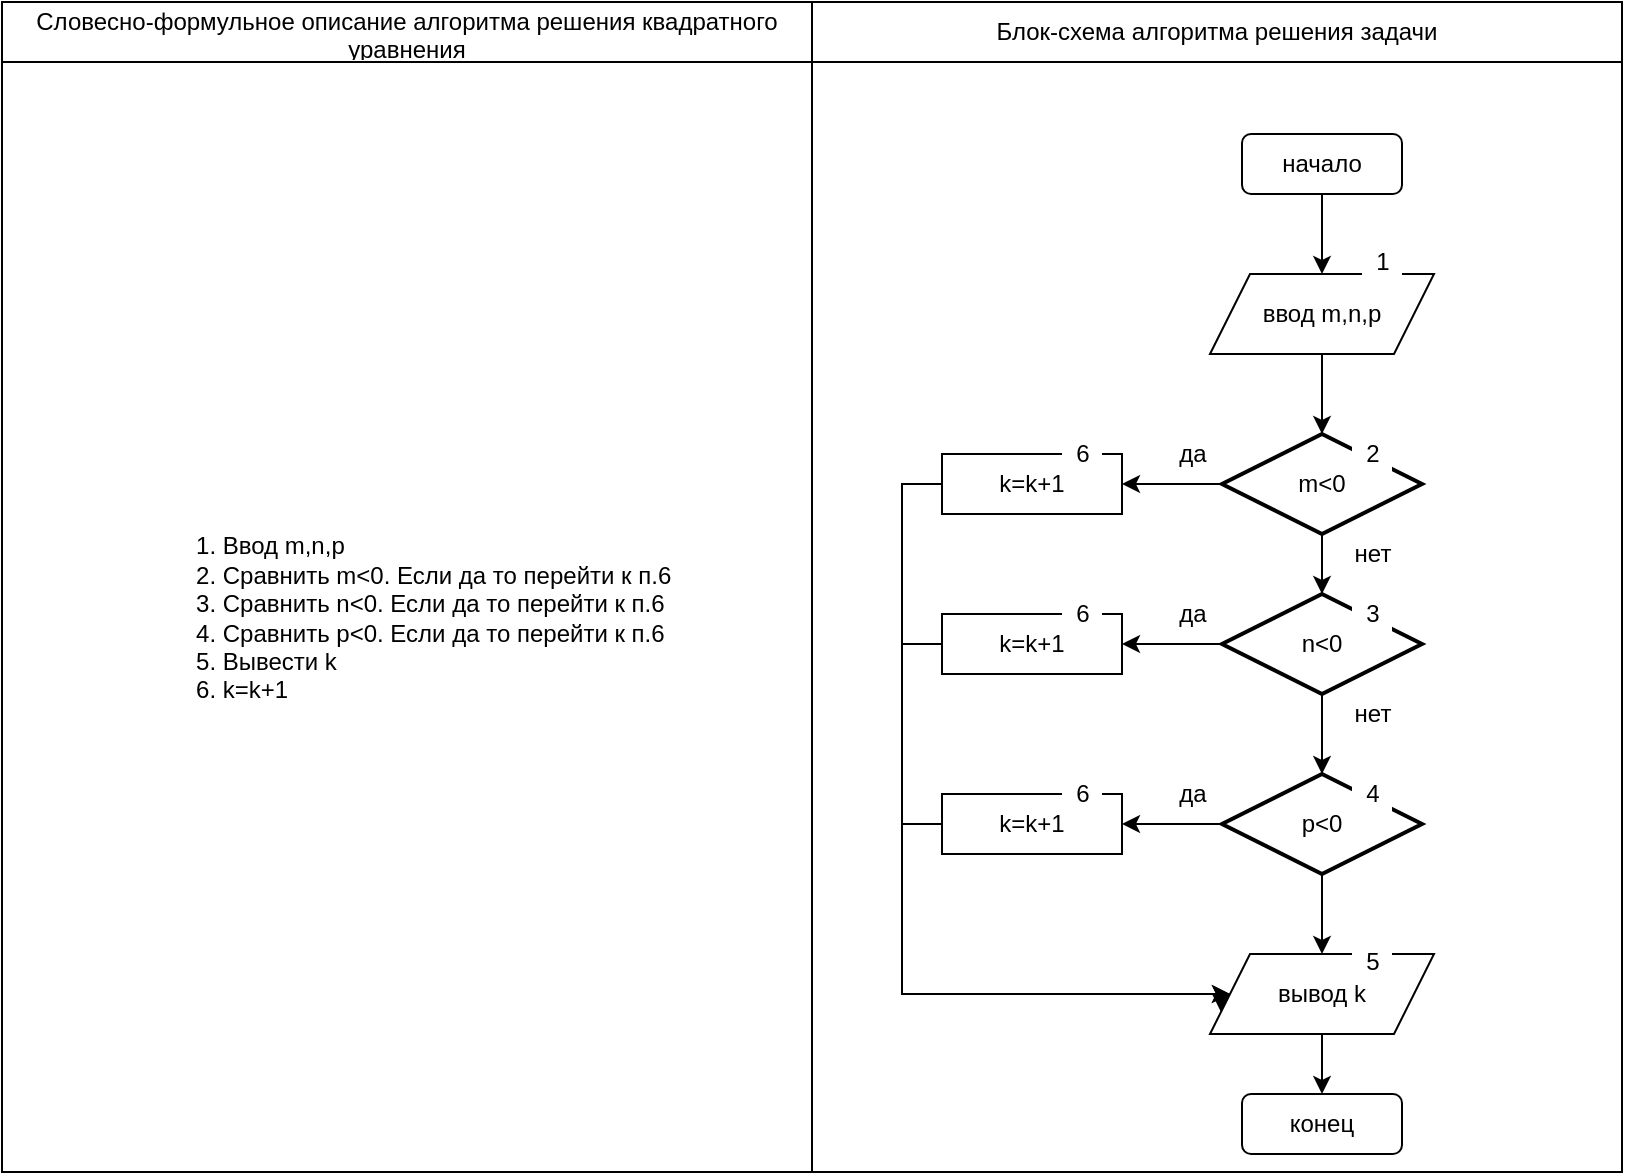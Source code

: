<mxfile version="15.2.9" type="device"><diagram id="hZETBac8m_haupFVzlAr" name="Page-1"><mxGraphModel dx="716" dy="1530" grid="1" gridSize="10" guides="1" tooltips="1" connect="1" arrows="1" fold="1" page="1" pageScale="1" pageWidth="827" pageHeight="1169" math="0" shadow="0"><root><mxCell id="0"/><mxCell id="1" parent="0"/><mxCell id="s-yO_f0jeAfx-x_AyhUR-31" value="" style="shape=table;startSize=0;container=1;collapsible=0;childLayout=tableLayout;" vertex="1" parent="1"><mxGeometry x="10" y="-1160" width="810" height="585" as="geometry"/></mxCell><mxCell id="s-yO_f0jeAfx-x_AyhUR-32" value="" style="shape=partialRectangle;collapsible=0;dropTarget=0;pointerEvents=0;fillColor=none;top=0;left=0;bottom=0;right=0;points=[[0,0.5],[1,0.5]];portConstraint=eastwest;" vertex="1" parent="s-yO_f0jeAfx-x_AyhUR-31"><mxGeometry width="810" height="30" as="geometry"/></mxCell><mxCell id="s-yO_f0jeAfx-x_AyhUR-33" value="Словесно-формульное описание алгоритма решения квадратного уравнения" style="shape=partialRectangle;html=1;whiteSpace=wrap;connectable=0;overflow=hidden;fillColor=none;top=0;left=0;bottom=0;right=0;pointerEvents=1;" vertex="1" parent="s-yO_f0jeAfx-x_AyhUR-32"><mxGeometry width="405" height="30" as="geometry"><mxRectangle width="405" height="30" as="alternateBounds"/></mxGeometry></mxCell><mxCell id="s-yO_f0jeAfx-x_AyhUR-34" value="Блок-схема алгоритма решения задачи" style="shape=partialRectangle;html=1;whiteSpace=wrap;connectable=0;overflow=hidden;fillColor=none;top=0;left=0;bottom=0;right=0;pointerEvents=1;" vertex="1" parent="s-yO_f0jeAfx-x_AyhUR-32"><mxGeometry x="405" width="405" height="30" as="geometry"><mxRectangle width="405" height="30" as="alternateBounds"/></mxGeometry></mxCell><mxCell id="s-yO_f0jeAfx-x_AyhUR-35" value="" style="shape=partialRectangle;collapsible=0;dropTarget=0;pointerEvents=0;fillColor=none;top=0;left=0;bottom=0;right=0;points=[[0,0.5],[1,0.5]];portConstraint=eastwest;" vertex="1" parent="s-yO_f0jeAfx-x_AyhUR-31"><mxGeometry y="30" width="810" height="555" as="geometry"/></mxCell><mxCell id="s-yO_f0jeAfx-x_AyhUR-36" value="&lt;div align=&quot;left&quot;&gt;&lt;ol&gt;&lt;li&gt;Ввод m,n,p&lt;/li&gt;&lt;li&gt;Сравнить m&amp;lt;0. Если да то перейти к п.6&lt;/li&gt;&lt;li&gt;Сравнить n&amp;lt;0. Если да то перейти к п.6&lt;/li&gt;&lt;li&gt;Сравнить p&amp;lt;0. Если да то перейти к п.6&lt;/li&gt;&lt;li&gt;Вывести k&lt;/li&gt;&lt;li&gt;k=k+1&lt;/li&gt;&lt;/ol&gt;&lt;/div&gt;" style="shape=partialRectangle;html=1;whiteSpace=wrap;connectable=0;overflow=hidden;fillColor=none;top=0;left=0;bottom=0;right=0;pointerEvents=1;" vertex="1" parent="s-yO_f0jeAfx-x_AyhUR-35"><mxGeometry width="405" height="555" as="geometry"><mxRectangle width="405" height="555" as="alternateBounds"/></mxGeometry></mxCell><mxCell id="s-yO_f0jeAfx-x_AyhUR-37" value="" style="shape=partialRectangle;html=1;whiteSpace=wrap;connectable=0;overflow=hidden;fillColor=none;top=0;left=0;bottom=0;right=0;pointerEvents=1;" vertex="1" parent="s-yO_f0jeAfx-x_AyhUR-35"><mxGeometry x="405" width="405" height="555" as="geometry"><mxRectangle width="405" height="555" as="alternateBounds"/></mxGeometry></mxCell><mxCell id="s-yO_f0jeAfx-x_AyhUR-2" style="edgeStyle=orthogonalEdgeStyle;rounded=0;orthogonalLoop=1;jettySize=auto;html=1;exitX=0.5;exitY=1;exitDx=0;exitDy=0;" edge="1" parent="1" source="s-yO_f0jeAfx-x_AyhUR-1"><mxGeometry relative="1" as="geometry"><mxPoint x="670" y="-1024" as="targetPoint"/></mxGeometry></mxCell><mxCell id="s-yO_f0jeAfx-x_AyhUR-1" value="начало" style="rounded=1;whiteSpace=wrap;html=1;" vertex="1" parent="1"><mxGeometry x="630" y="-1094" width="80" height="30" as="geometry"/></mxCell><mxCell id="s-yO_f0jeAfx-x_AyhUR-4" style="edgeStyle=orthogonalEdgeStyle;rounded=0;orthogonalLoop=1;jettySize=auto;html=1;exitX=0.5;exitY=1;exitDx=0;exitDy=0;" edge="1" parent="1" source="s-yO_f0jeAfx-x_AyhUR-3"><mxGeometry relative="1" as="geometry"><mxPoint x="670" y="-944" as="targetPoint"/></mxGeometry></mxCell><mxCell id="s-yO_f0jeAfx-x_AyhUR-3" value="ввод m,n,p" style="shape=parallelogram;perimeter=parallelogramPerimeter;whiteSpace=wrap;html=1;fixedSize=1;" vertex="1" parent="1"><mxGeometry x="614" y="-1024" width="112" height="40" as="geometry"/></mxCell><mxCell id="s-yO_f0jeAfx-x_AyhUR-6" style="edgeStyle=orthogonalEdgeStyle;rounded=0;orthogonalLoop=1;jettySize=auto;html=1;exitX=0.5;exitY=1;exitDx=0;exitDy=0;exitPerimeter=0;" edge="1" parent="1" source="s-yO_f0jeAfx-x_AyhUR-5"><mxGeometry relative="1" as="geometry"><mxPoint x="670" y="-864" as="targetPoint"/><Array as="points"><mxPoint x="670" y="-864"/></Array></mxGeometry></mxCell><mxCell id="s-yO_f0jeAfx-x_AyhUR-7" style="edgeStyle=orthogonalEdgeStyle;rounded=0;orthogonalLoop=1;jettySize=auto;html=1;exitX=0;exitY=0.5;exitDx=0;exitDy=0;exitPerimeter=0;entryX=1;entryY=0.5;entryDx=0;entryDy=0;" edge="1" parent="1" source="s-yO_f0jeAfx-x_AyhUR-5" target="s-yO_f0jeAfx-x_AyhUR-18"><mxGeometry relative="1" as="geometry"><mxPoint x="580" y="-919" as="targetPoint"/></mxGeometry></mxCell><mxCell id="s-yO_f0jeAfx-x_AyhUR-5" value="m&amp;lt;0" style="strokeWidth=2;html=1;shape=mxgraph.flowchart.decision;whiteSpace=wrap;fontFamily=Helvetica;" vertex="1" parent="1"><mxGeometry x="620" y="-944" width="100" height="50" as="geometry"/></mxCell><mxCell id="s-yO_f0jeAfx-x_AyhUR-9" style="edgeStyle=orthogonalEdgeStyle;rounded=0;orthogonalLoop=1;jettySize=auto;html=1;exitX=0.5;exitY=1;exitDx=0;exitDy=0;exitPerimeter=0;" edge="1" parent="1" source="s-yO_f0jeAfx-x_AyhUR-8"><mxGeometry relative="1" as="geometry"><mxPoint x="670" y="-774" as="targetPoint"/></mxGeometry></mxCell><mxCell id="s-yO_f0jeAfx-x_AyhUR-14" style="edgeStyle=orthogonalEdgeStyle;rounded=0;orthogonalLoop=1;jettySize=auto;html=1;exitX=0;exitY=0.5;exitDx=0;exitDy=0;exitPerimeter=0;entryX=1;entryY=0.5;entryDx=0;entryDy=0;" edge="1" parent="1" source="s-yO_f0jeAfx-x_AyhUR-8" target="s-yO_f0jeAfx-x_AyhUR-19"><mxGeometry relative="1" as="geometry"><mxPoint x="580" y="-839" as="targetPoint"/></mxGeometry></mxCell><mxCell id="s-yO_f0jeAfx-x_AyhUR-8" value="n&amp;lt;0" style="strokeWidth=2;html=1;shape=mxgraph.flowchart.decision;whiteSpace=wrap;fontFamily=Helvetica;" vertex="1" parent="1"><mxGeometry x="620" y="-864" width="100" height="50" as="geometry"/></mxCell><mxCell id="s-yO_f0jeAfx-x_AyhUR-15" style="edgeStyle=orthogonalEdgeStyle;rounded=0;orthogonalLoop=1;jettySize=auto;html=1;exitX=0;exitY=0.5;exitDx=0;exitDy=0;exitPerimeter=0;" edge="1" parent="1" source="s-yO_f0jeAfx-x_AyhUR-10"><mxGeometry relative="1" as="geometry"><mxPoint x="570" y="-749" as="targetPoint"/></mxGeometry></mxCell><mxCell id="s-yO_f0jeAfx-x_AyhUR-22" style="edgeStyle=orthogonalEdgeStyle;rounded=0;orthogonalLoop=1;jettySize=auto;html=1;exitX=0.5;exitY=1;exitDx=0;exitDy=0;exitPerimeter=0;" edge="1" parent="1" source="s-yO_f0jeAfx-x_AyhUR-10"><mxGeometry relative="1" as="geometry"><mxPoint x="670" y="-684" as="targetPoint"/></mxGeometry></mxCell><mxCell id="s-yO_f0jeAfx-x_AyhUR-10" value="p&amp;lt;0" style="strokeWidth=2;html=1;shape=mxgraph.flowchart.decision;whiteSpace=wrap;fontFamily=Helvetica;" vertex="1" parent="1"><mxGeometry x="620" y="-774" width="100" height="50" as="geometry"/></mxCell><mxCell id="s-yO_f0jeAfx-x_AyhUR-11" value="нет" style="text;html=1;align=center;verticalAlign=middle;resizable=0;points=[];autosize=1;strokeColor=none;fillColor=none;" vertex="1" parent="1"><mxGeometry x="680" y="-894" width="30" height="20" as="geometry"/></mxCell><mxCell id="s-yO_f0jeAfx-x_AyhUR-12" value="нет" style="text;html=1;align=center;verticalAlign=middle;resizable=0;points=[];autosize=1;strokeColor=none;fillColor=none;" vertex="1" parent="1"><mxGeometry x="680" y="-814" width="30" height="20" as="geometry"/></mxCell><mxCell id="s-yO_f0jeAfx-x_AyhUR-13" value="да" style="text;html=1;align=center;verticalAlign=middle;resizable=0;points=[];autosize=1;strokeColor=none;fillColor=none;" vertex="1" parent="1"><mxGeometry x="590" y="-944" width="30" height="20" as="geometry"/></mxCell><mxCell id="s-yO_f0jeAfx-x_AyhUR-16" value="да" style="text;html=1;align=center;verticalAlign=middle;resizable=0;points=[];autosize=1;strokeColor=none;fillColor=none;" vertex="1" parent="1"><mxGeometry x="590" y="-864" width="30" height="20" as="geometry"/></mxCell><mxCell id="s-yO_f0jeAfx-x_AyhUR-17" value="да" style="text;html=1;align=center;verticalAlign=middle;resizable=0;points=[];autosize=1;strokeColor=none;fillColor=none;" vertex="1" parent="1"><mxGeometry x="590" y="-774" width="30" height="20" as="geometry"/></mxCell><mxCell id="s-yO_f0jeAfx-x_AyhUR-30" style="edgeStyle=orthogonalEdgeStyle;rounded=0;orthogonalLoop=1;jettySize=auto;html=1;exitX=0;exitY=0.5;exitDx=0;exitDy=0;entryX=0;entryY=0.5;entryDx=0;entryDy=0;" edge="1" parent="1" source="s-yO_f0jeAfx-x_AyhUR-18" target="s-yO_f0jeAfx-x_AyhUR-25"><mxGeometry relative="1" as="geometry"><Array as="points"><mxPoint x="460" y="-919"/><mxPoint x="460" y="-664"/></Array></mxGeometry></mxCell><mxCell id="s-yO_f0jeAfx-x_AyhUR-18" value="k=k+1" style="rounded=0;whiteSpace=wrap;html=1;" vertex="1" parent="1"><mxGeometry x="480" y="-934" width="90" height="30" as="geometry"/></mxCell><mxCell id="s-yO_f0jeAfx-x_AyhUR-29" style="edgeStyle=orthogonalEdgeStyle;rounded=0;orthogonalLoop=1;jettySize=auto;html=1;exitX=0;exitY=0.5;exitDx=0;exitDy=0;entryX=0;entryY=0.75;entryDx=0;entryDy=0;" edge="1" parent="1" source="s-yO_f0jeAfx-x_AyhUR-19" target="s-yO_f0jeAfx-x_AyhUR-25"><mxGeometry relative="1" as="geometry"><Array as="points"><mxPoint x="460" y="-839"/><mxPoint x="460" y="-664"/><mxPoint x="620" y="-664"/></Array></mxGeometry></mxCell><mxCell id="s-yO_f0jeAfx-x_AyhUR-19" value="k=k+1" style="rounded=0;whiteSpace=wrap;html=1;" vertex="1" parent="1"><mxGeometry x="480" y="-854" width="90" height="30" as="geometry"/></mxCell><mxCell id="s-yO_f0jeAfx-x_AyhUR-28" style="edgeStyle=orthogonalEdgeStyle;rounded=0;orthogonalLoop=1;jettySize=auto;html=1;exitX=0;exitY=0.5;exitDx=0;exitDy=0;entryX=0;entryY=0.5;entryDx=0;entryDy=0;" edge="1" parent="1" source="s-yO_f0jeAfx-x_AyhUR-20" target="s-yO_f0jeAfx-x_AyhUR-25"><mxGeometry relative="1" as="geometry"><Array as="points"><mxPoint x="460" y="-749"/><mxPoint x="460" y="-664"/></Array></mxGeometry></mxCell><mxCell id="s-yO_f0jeAfx-x_AyhUR-20" value="k=k+1" style="rounded=0;whiteSpace=wrap;html=1;" vertex="1" parent="1"><mxGeometry x="480" y="-764" width="90" height="30" as="geometry"/></mxCell><mxCell id="s-yO_f0jeAfx-x_AyhUR-23" value="конец" style="rounded=1;whiteSpace=wrap;html=1;" vertex="1" parent="1"><mxGeometry x="630" y="-614" width="80" height="30" as="geometry"/></mxCell><mxCell id="s-yO_f0jeAfx-x_AyhUR-27" style="edgeStyle=orthogonalEdgeStyle;rounded=0;orthogonalLoop=1;jettySize=auto;html=1;exitX=0.5;exitY=1;exitDx=0;exitDy=0;entryX=0.5;entryY=0;entryDx=0;entryDy=0;" edge="1" parent="1" source="s-yO_f0jeAfx-x_AyhUR-25" target="s-yO_f0jeAfx-x_AyhUR-23"><mxGeometry relative="1" as="geometry"/></mxCell><mxCell id="s-yO_f0jeAfx-x_AyhUR-25" value="вывод k" style="shape=parallelogram;perimeter=parallelogramPerimeter;whiteSpace=wrap;html=1;fixedSize=1;" vertex="1" parent="1"><mxGeometry x="614" y="-684" width="112" height="40" as="geometry"/></mxCell><mxCell id="s-yO_f0jeAfx-x_AyhUR-38" value="1" style="text;html=1;align=center;verticalAlign=middle;resizable=0;points=[];autosize=1;strokeColor=none;fillColor=#FFFFFF;" vertex="1" parent="1"><mxGeometry x="690" y="-1040" width="20" height="20" as="geometry"/></mxCell><mxCell id="s-yO_f0jeAfx-x_AyhUR-39" value="2" style="text;html=1;align=center;verticalAlign=middle;resizable=0;points=[];autosize=1;strokeColor=none;fillColor=#FFFFFF;" vertex="1" parent="1"><mxGeometry x="685" y="-944" width="20" height="20" as="geometry"/></mxCell><mxCell id="s-yO_f0jeAfx-x_AyhUR-40" value="3" style="text;html=1;align=center;verticalAlign=middle;resizable=0;points=[];autosize=1;strokeColor=none;fillColor=#FFFFFF;" vertex="1" parent="1"><mxGeometry x="685" y="-864" width="20" height="20" as="geometry"/></mxCell><mxCell id="s-yO_f0jeAfx-x_AyhUR-41" value="4" style="text;html=1;align=center;verticalAlign=middle;resizable=0;points=[];autosize=1;strokeColor=none;fillColor=#FFFFFF;" vertex="1" parent="1"><mxGeometry x="685" y="-774" width="20" height="20" as="geometry"/></mxCell><mxCell id="s-yO_f0jeAfx-x_AyhUR-42" value="6" style="text;html=1;align=center;verticalAlign=middle;resizable=0;points=[];autosize=1;strokeColor=none;fillColor=#FFFFFF;" vertex="1" parent="1"><mxGeometry x="540" y="-944" width="20" height="20" as="geometry"/></mxCell><mxCell id="s-yO_f0jeAfx-x_AyhUR-43" value="6" style="text;html=1;align=center;verticalAlign=middle;resizable=0;points=[];autosize=1;strokeColor=none;fillColor=#FFFFFF;" vertex="1" parent="1"><mxGeometry x="540" y="-864" width="20" height="20" as="geometry"/></mxCell><mxCell id="s-yO_f0jeAfx-x_AyhUR-44" value="6" style="text;html=1;align=center;verticalAlign=middle;resizable=0;points=[];autosize=1;strokeColor=none;fillColor=#FFFFFF;" vertex="1" parent="1"><mxGeometry x="540" y="-774" width="20" height="20" as="geometry"/></mxCell><mxCell id="s-yO_f0jeAfx-x_AyhUR-45" value="5" style="text;html=1;align=center;verticalAlign=middle;resizable=0;points=[];autosize=1;strokeColor=none;fillColor=#FFFFFF;" vertex="1" parent="1"><mxGeometry x="685" y="-690" width="20" height="20" as="geometry"/></mxCell></root></mxGraphModel></diagram></mxfile>